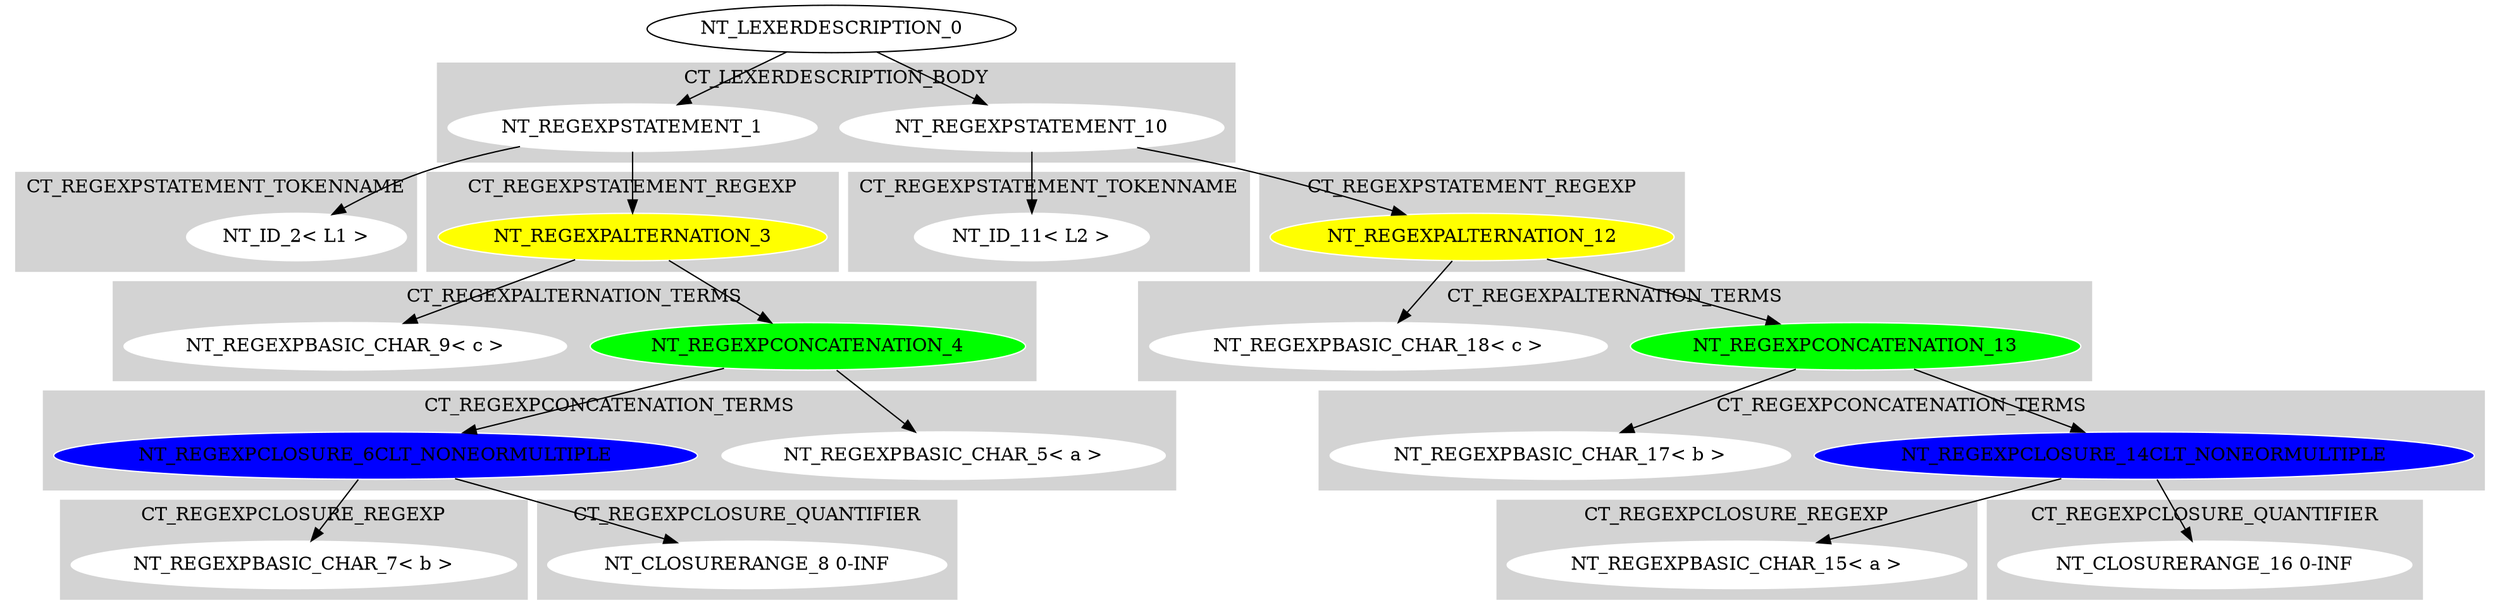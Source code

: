 digraph {

subgraph cluster0 {
 node [style=filled,color=white];
 style=filled;
 color=lightgrey;
 label = "CT_LEXERDESCRIPTION_BODY";

"NT_REGEXPSTATEMENT_1"
"NT_REGEXPSTATEMENT_10"
}
"NT_LEXERDESCRIPTION_0"->"NT_REGEXPSTATEMENT_1"
subgraph cluster1 {
 node [style=filled,color=white];
 style=filled;
 color=lightgrey;
 label = "CT_REGEXPSTATEMENT_TOKENNAME";

"NT_ID_2< L1 >"
}
subgraph cluster2 {
 node [style=filled,color=white];
 style=filled;
 color=lightgrey;
 label = "CT_REGEXPSTATEMENT_REGEXP";

"NT_REGEXPALTERNATION_3"
 [fillcolor = yellow]
}
subgraph cluster3 {
 node [style=filled,color=white];
 style=filled;
 color=lightgrey;
 label = "CT_REGEXPSTATEMENT_TOKENNAME";

}
"NT_REGEXPSTATEMENT_1"->"NT_ID_2< L1 >"
"NT_REGEXPSTATEMENT_1"->"NT_REGEXPALTERNATION_3"
subgraph cluster4 {
 node [style=filled,color=white];
 style=filled;
 color=lightgrey;
 label = "CT_REGEXPALTERNATION_TERMS";

"NT_REGEXPCONCATENATION_4"
 [fillcolor = green]"NT_REGEXPBASIC_CHAR_9< c >"
}
"NT_REGEXPALTERNATION_3"->"NT_REGEXPCONCATENATION_4"
subgraph cluster5 {
 node [style=filled,color=white];
 style=filled;
 color=lightgrey;
 label = "CT_REGEXPCONCATENATION_TERMS";

"NT_REGEXPBASIC_CHAR_5< a >"
"NT_REGEXPCLOSURE_6CLT_NONEORMULTIPLE"
 [fillcolor = blue]
}
"NT_REGEXPCONCATENATION_4"->"NT_REGEXPBASIC_CHAR_5< a >"
"NT_REGEXPCONCATENATION_4"->"NT_REGEXPCLOSURE_6CLT_NONEORMULTIPLE"
subgraph cluster6 {
 node [style=filled,color=white];
 style=filled;
 color=lightgrey;
 label = "CT_REGEXPCLOSURE_REGEXP";

"NT_REGEXPBASIC_CHAR_7< b >"
}
subgraph cluster7 {
 node [style=filled,color=white];
 style=filled;
 color=lightgrey;
 label = "CT_REGEXPCLOSURE_QUANTIFIER";

"NT_CLOSURERANGE_8 0-INF"
}
"NT_REGEXPCLOSURE_6CLT_NONEORMULTIPLE"->"NT_REGEXPBASIC_CHAR_7< b >"
"NT_REGEXPCLOSURE_6CLT_NONEORMULTIPLE"->"NT_CLOSURERANGE_8 0-INF"
"NT_REGEXPALTERNATION_3"->"NT_REGEXPBASIC_CHAR_9< c >"
"NT_LEXERDESCRIPTION_0"->"NT_REGEXPSTATEMENT_10"
subgraph cluster8 {
 node [style=filled,color=white];
 style=filled;
 color=lightgrey;
 label = "CT_REGEXPSTATEMENT_TOKENNAME";

"NT_ID_11< L2 >"
}
subgraph cluster9 {
 node [style=filled,color=white];
 style=filled;
 color=lightgrey;
 label = "CT_REGEXPSTATEMENT_REGEXP";

"NT_REGEXPALTERNATION_12"
 [fillcolor = yellow]
}
subgraph cluster10 {
 node [style=filled,color=white];
 style=filled;
 color=lightgrey;
 label = "CT_REGEXPSTATEMENT_TOKENNAME";

}
"NT_REGEXPSTATEMENT_10"->"NT_ID_11< L2 >"
"NT_REGEXPSTATEMENT_10"->"NT_REGEXPALTERNATION_12"
subgraph cluster11 {
 node [style=filled,color=white];
 style=filled;
 color=lightgrey;
 label = "CT_REGEXPALTERNATION_TERMS";

"NT_REGEXPCONCATENATION_13"
 [fillcolor = green]"NT_REGEXPBASIC_CHAR_18< c >"
}
"NT_REGEXPALTERNATION_12"->"NT_REGEXPCONCATENATION_13"
subgraph cluster12 {
 node [style=filled,color=white];
 style=filled;
 color=lightgrey;
 label = "CT_REGEXPCONCATENATION_TERMS";

"NT_REGEXPCLOSURE_14CLT_NONEORMULTIPLE"
 [fillcolor = blue]
"NT_REGEXPBASIC_CHAR_17< b >"
}
"NT_REGEXPCONCATENATION_13"->"NT_REGEXPCLOSURE_14CLT_NONEORMULTIPLE"
subgraph cluster13 {
 node [style=filled,color=white];
 style=filled;
 color=lightgrey;
 label = "CT_REGEXPCLOSURE_REGEXP";

"NT_REGEXPBASIC_CHAR_15< a >"
}
subgraph cluster14 {
 node [style=filled,color=white];
 style=filled;
 color=lightgrey;
 label = "CT_REGEXPCLOSURE_QUANTIFIER";

"NT_CLOSURERANGE_16 0-INF"
}
"NT_REGEXPCLOSURE_14CLT_NONEORMULTIPLE"->"NT_REGEXPBASIC_CHAR_15< a >"
"NT_REGEXPCLOSURE_14CLT_NONEORMULTIPLE"->"NT_CLOSURERANGE_16 0-INF"
"NT_REGEXPCONCATENATION_13"->"NT_REGEXPBASIC_CHAR_17< b >"
"NT_REGEXPALTERNATION_12"->"NT_REGEXPBASIC_CHAR_18< c >"
}
